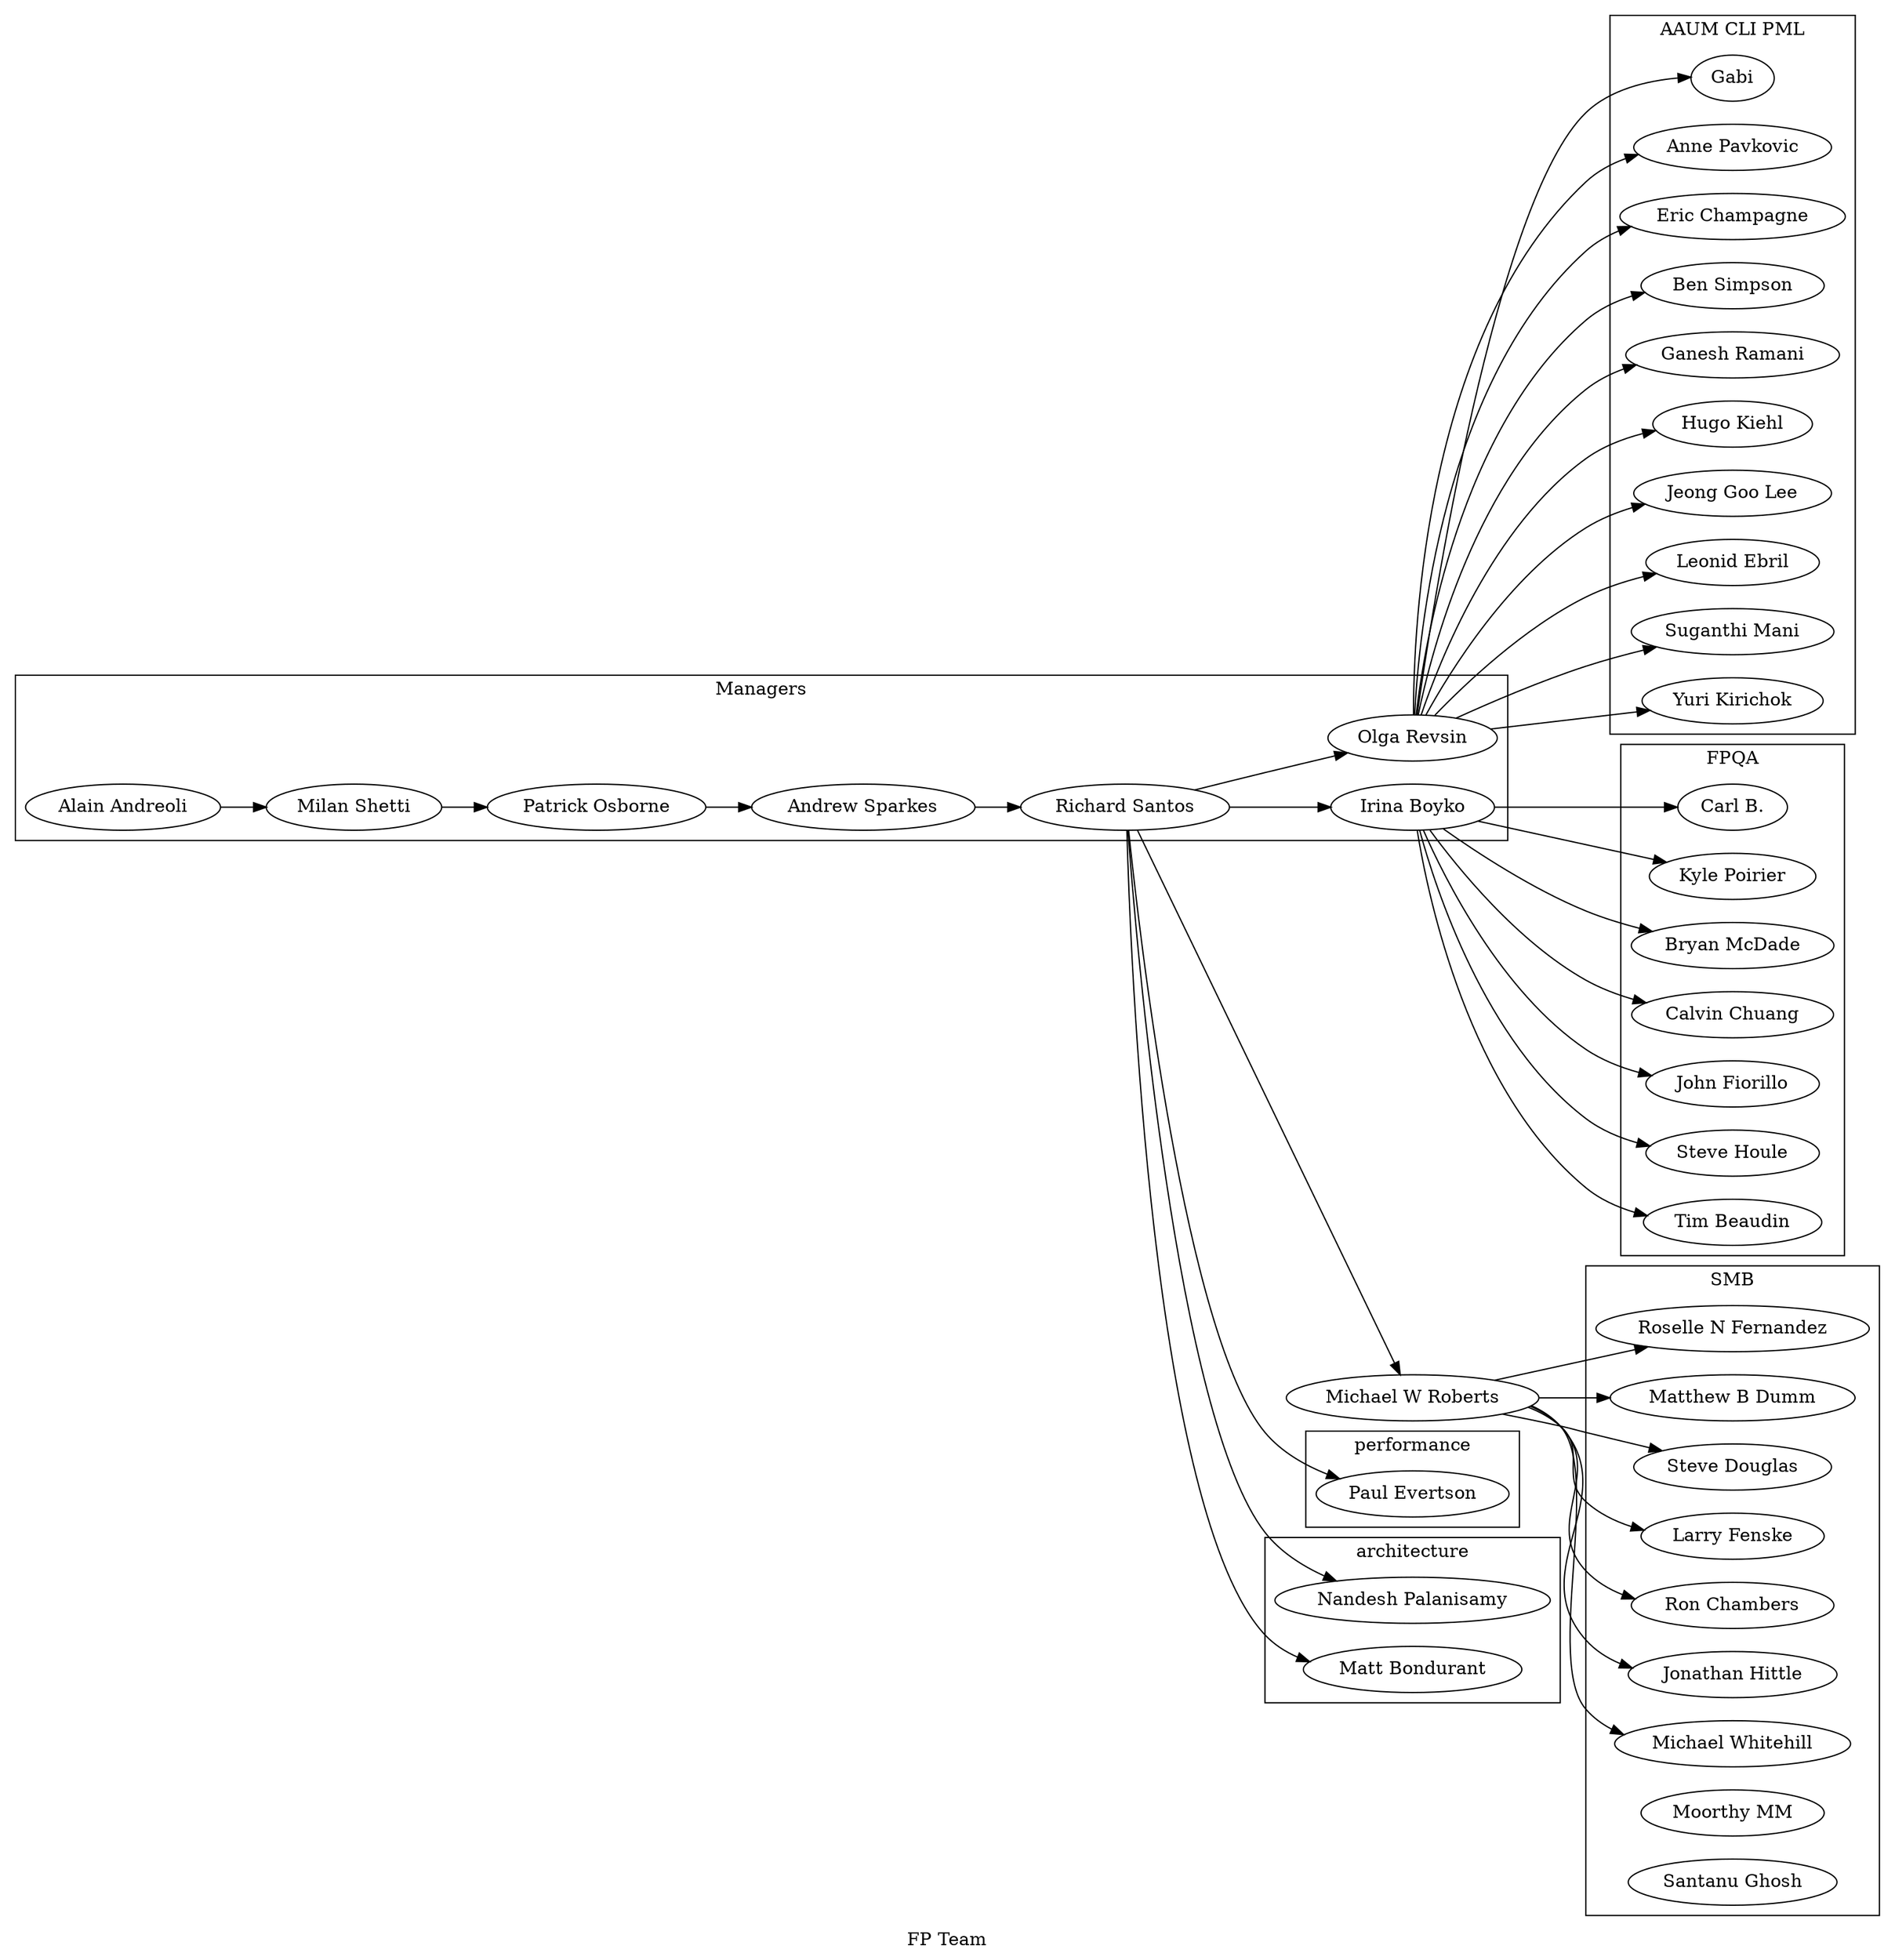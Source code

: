 digraph FPprotOrg {
label="FP Team"
rankdir=LR
//
// people
//

Alain  [label="Alain Andreoli"];
Milan [label="Milan Shetti"];
PatO [ label="Patrick Osborne"];
Andy  [label="Andrew Sparkes"];
richard [label="Richard Santos"];
michaelr [ label="Michael W Roberts" ];
olga [ label="Olga Revsin" ];
irina [ label="Irina Boyko" ];
subgraph FP {
    subgraph cluster_mgrs {
        label="Managers";
        Alain -> Milan -> PatO -> Andy ;
        Andy -> richard -> olga ;
        richard -> irina;
    }
    subgraph cluster_perf{
    rank=source;
        label="performance";
        paul [ label="Paul Evertson" ];
    }
    subgraph cluster_FPQA{
    rank=source;
        label="FPQA";
        carl [ label="Carl B." ];
        kyle [ label="Kyle Poirier" ];
        bryan [ label="Bryan McDade" ];
        calvin [ label="Calvin Chuang" ];
        fiorillo [ label="John Fiorillo" ];
        steveh [ label="Steve Houle" ];
        timb [ label="Tim Beaudin" ];
        //irina -> carl;
    }
    subgraph cluster_authCli{
    rank=source;
        label="AAUM CLI PML";
        gabi [ label="Gabi" ];
        anne [ label="Anne Pavkovic" ];
        eric [ label="Eric Champagne" ];
        bens [ label="Ben Simpson" ];
        ganesh [ label="Ganesh Ramani" ];
        hugo [ label="Hugo Kiehl" ];
        jeong [ label="Jeong Goo Lee" ];
        leo [ label="Leonid Ebril" ];
        sugan [ label="Suganthi Mani" ];
        yuri [ label="Yuri Kirichok" ];
        //olga -> gabi;
    }
    subgraph cluster_arch{
    rank=source;
        label="architecture";
        nandesh [ label="Nandesh Palanisamy" ];
        mattb [ label="Matt Bondurant" ];
    }
    subgraph cluster_SMB {
        label="SMB";
        rosellef [ label="Roselle N Fernandez" ];
        mattd [ label="Matthew B Dumm" ];
        steved [ label="Steve Douglas" ];
        larry [ label="Larry Fenske" ];
        ron [ label="Ron Chambers" ];
        jonh [ label="Jonathan Hittle" ];
        michaelw [ label="Michael Whitehill" ];
        moorthy [ label="Moorthy MM" ];
        santanug [ label="Santanu Ghosh" ];
    }

}

//
// relationships
//
olga -> gabi;
olga -> anne;
olga -> eric;
olga -> bens;
olga -> ganesh;
olga -> hugo;
olga -> jeong;
olga -> leo;
olga -> sugan;
olga -> yuri;
irina -> carl;
irina -> kyle;
irina -> bryan;
irina -> calvin;
irina -> steveh;
irina -> fiorillo;
irina -> timb;
michaelr -> mattd;
michaelr -> rosellef;
michaelr -> steved;
michaelr -> larry;
michaelr -> jonh;
michaelr -> ron;
michaelr -> michaelw;
richard -> paul;
richard -> michaelr;
richard -> nandesh;
richard -> mattb;
}
